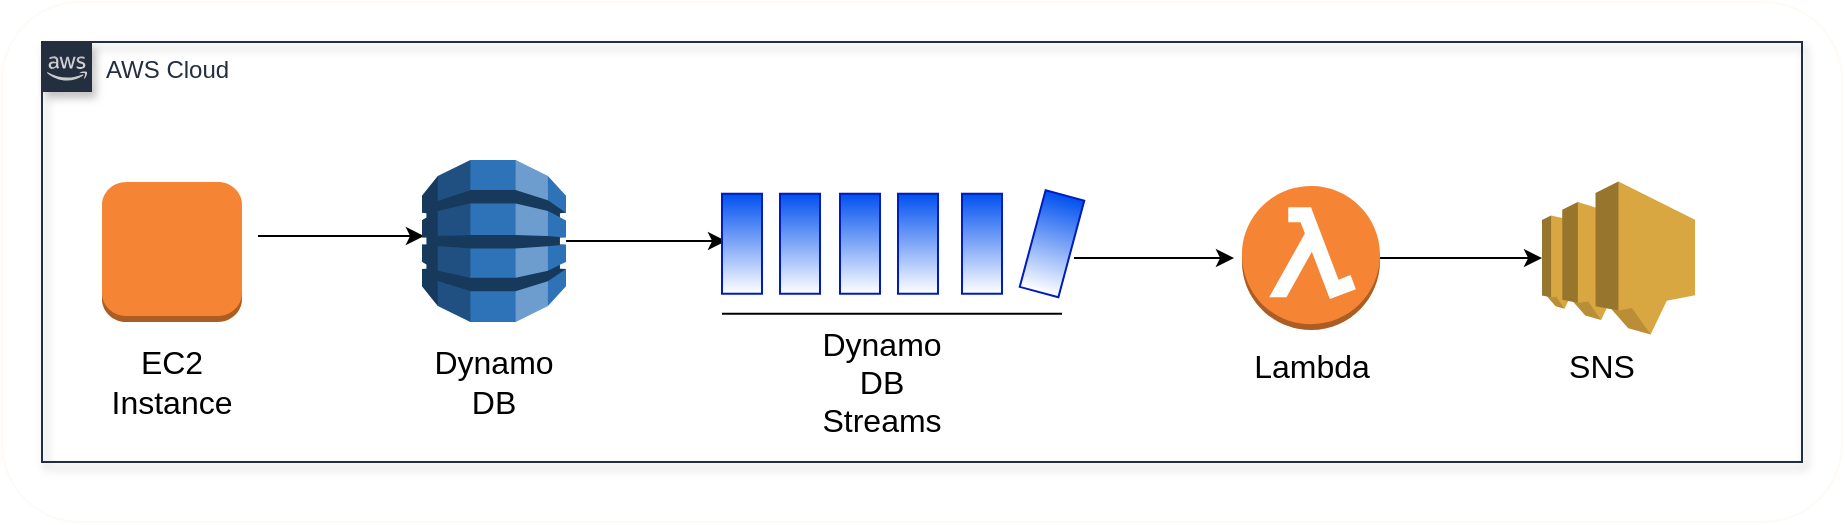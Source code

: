 <mxfile version="12.9.9" type="device"><diagram id="NvpqJBKRmjGPZKzPypbm" name="Page-1"><mxGraphModel dx="1055" dy="808" grid="1" gridSize="10" guides="1" tooltips="1" connect="1" arrows="1" fold="1" page="1" pageScale="1" pageWidth="1654" pageHeight="1169" math="0" shadow="0"><root><mxCell id="0"/><mxCell id="1" parent="0"/><mxCell id="_4w6U7FC3ZFWlDn2LjqE-124" value="" style="rounded=1;whiteSpace=wrap;html=1;shadow=0;strokeColor=#FFFAF5;strokeWidth=1;" parent="1" vertex="1"><mxGeometry x="400" y="150" width="920" height="260" as="geometry"/></mxCell><mxCell id="_4w6U7FC3ZFWlDn2LjqE-118" value="AWS Cloud" style="points=[[0,0],[0.25,0],[0.5,0],[0.75,0],[1,0],[1,0.25],[1,0.5],[1,0.75],[1,1],[0.75,1],[0.5,1],[0.25,1],[0,1],[0,0.75],[0,0.5],[0,0.25]];outlineConnect=0;gradientColor=none;html=1;whiteSpace=wrap;fontSize=12;fontStyle=0;shape=mxgraph.aws4.group;grIcon=mxgraph.aws4.group_aws_cloud_alt;strokeColor=#232F3E;fillColor=none;verticalAlign=top;align=left;spacingLeft=30;fontColor=#232F3E;dashed=0;shadow=1;" parent="1" vertex="1"><mxGeometry x="420" y="170" width="880" height="210" as="geometry"/></mxCell><mxCell id="_4w6U7FC3ZFWlDn2LjqE-116" style="edgeStyle=orthogonalEdgeStyle;rounded=0;orthogonalLoop=1;jettySize=auto;html=1;" parent="1" edge="1"><mxGeometry relative="1" as="geometry"><mxPoint x="528" y="267" as="sourcePoint"/><mxPoint x="611" y="267" as="targetPoint"/><Array as="points"><mxPoint x="570" y="267"/><mxPoint x="570" y="267"/></Array></mxGeometry></mxCell><mxCell id="uCfHoFMRH4mPBJ_yqWCe-8" value="" style="edgeStyle=orthogonalEdgeStyle;rounded=0;orthogonalLoop=1;jettySize=auto;html=1;fontSize=16;" parent="1" edge="1"><mxGeometry relative="1" as="geometry"><mxPoint x="1016" y="278" as="targetPoint"/><mxPoint x="936" y="278" as="sourcePoint"/></mxGeometry></mxCell><mxCell id="uCfHoFMRH4mPBJ_yqWCe-4" value="" style="outlineConnect=0;dashed=0;verticalLabelPosition=bottom;verticalAlign=top;align=center;html=1;shape=mxgraph.aws3.instance;fillColor=#F58534;gradientColor=none;strokeColor=#636260;fontSize=16;" parent="1" vertex="1"><mxGeometry x="450" y="240" width="70" height="70" as="geometry"/></mxCell><mxCell id="uCfHoFMRH4mPBJ_yqWCe-5" value="EC2 Instance" style="text;html=1;strokeColor=none;fillColor=none;align=center;verticalAlign=middle;whiteSpace=wrap;rounded=0;fontSize=16;" parent="1" vertex="1"><mxGeometry x="465" y="330" width="40" height="20" as="geometry"/></mxCell><mxCell id="uCfHoFMRH4mPBJ_yqWCe-11" value="" style="edgeStyle=orthogonalEdgeStyle;rounded=0;orthogonalLoop=1;jettySize=auto;html=1;fontSize=16;" parent="1" source="uCfHoFMRH4mPBJ_yqWCe-6" target="uCfHoFMRH4mPBJ_yqWCe-9" edge="1"><mxGeometry relative="1" as="geometry"/></mxCell><mxCell id="uCfHoFMRH4mPBJ_yqWCe-6" value="" style="outlineConnect=0;dashed=0;verticalLabelPosition=bottom;verticalAlign=top;align=center;html=1;shape=mxgraph.aws3.lambda_function;fillColor=#F58534;gradientColor=none;strokeColor=#636260;fontSize=16;" parent="1" vertex="1"><mxGeometry x="1020" y="242" width="69" height="72" as="geometry"/></mxCell><mxCell id="uCfHoFMRH4mPBJ_yqWCe-9" value="" style="outlineConnect=0;dashed=0;verticalLabelPosition=bottom;verticalAlign=top;align=center;html=1;shape=mxgraph.aws3.sns;fillColor=#D9A741;gradientColor=none;strokeColor=#636260;fontSize=16;" parent="1" vertex="1"><mxGeometry x="1170" y="239.75" width="76.5" height="76.5" as="geometry"/></mxCell><mxCell id="uCfHoFMRH4mPBJ_yqWCe-12" value="Lambda" style="text;html=1;strokeColor=none;fillColor=none;align=center;verticalAlign=middle;whiteSpace=wrap;rounded=0;fontSize=16;" parent="1" vertex="1"><mxGeometry x="1034.5" y="322" width="40" height="20" as="geometry"/></mxCell><mxCell id="uCfHoFMRH4mPBJ_yqWCe-13" value="SNS" style="text;html=1;strokeColor=none;fillColor=none;align=center;verticalAlign=middle;whiteSpace=wrap;rounded=0;fontSize=16;" parent="1" vertex="1"><mxGeometry x="1180" y="322" width="40" height="20" as="geometry"/></mxCell><mxCell id="WCLR6wqN9YYj4jgjk_ui-3" value="" style="edgeStyle=orthogonalEdgeStyle;rounded=0;orthogonalLoop=1;jettySize=auto;html=1;" edge="1" parent="1" source="WCLR6wqN9YYj4jgjk_ui-1"><mxGeometry relative="1" as="geometry"><mxPoint x="762" y="269.5" as="targetPoint"/></mxGeometry></mxCell><mxCell id="WCLR6wqN9YYj4jgjk_ui-1" value="" style="outlineConnect=0;dashed=0;verticalLabelPosition=bottom;verticalAlign=top;align=center;html=1;shape=mxgraph.aws3.dynamo_db;fillColor=#2E73B8;gradientColor=none;strokeColor=#1A1A1A;" vertex="1" parent="1"><mxGeometry x="610" y="229" width="72" height="81" as="geometry"/></mxCell><mxCell id="WCLR6wqN9YYj4jgjk_ui-11" value="" style="group" vertex="1" connectable="0" parent="1"><mxGeometry x="760" y="244.134" width="181.13" height="61.736" as="geometry"/></mxCell><mxCell id="WCLR6wqN9YYj4jgjk_ui-4" value="" style="rounded=0;whiteSpace=wrap;html=1;strokeColor=#001DBC;fillColor=#0050ef;fontColor=#ffffff;gradientColor=#ffffff;" vertex="1" parent="WCLR6wqN9YYj4jgjk_ui-11"><mxGeometry y="1.736" width="20" height="50" as="geometry"/></mxCell><mxCell id="WCLR6wqN9YYj4jgjk_ui-5" value="" style="rounded=0;whiteSpace=wrap;html=1;strokeColor=#001DBC;fillColor=#0050ef;fontColor=#ffffff;gradientColor=#ffffff;" vertex="1" parent="WCLR6wqN9YYj4jgjk_ui-11"><mxGeometry x="29" y="1.736" width="20" height="50" as="geometry"/></mxCell><mxCell id="WCLR6wqN9YYj4jgjk_ui-6" value="" style="rounded=0;whiteSpace=wrap;html=1;strokeColor=#001DBC;fillColor=#0050ef;fontColor=#ffffff;gradientColor=#ffffff;" vertex="1" parent="WCLR6wqN9YYj4jgjk_ui-11"><mxGeometry x="59" y="1.736" width="20" height="50" as="geometry"/></mxCell><mxCell id="WCLR6wqN9YYj4jgjk_ui-7" value="" style="rounded=0;whiteSpace=wrap;html=1;strokeColor=#001DBC;fillColor=#0050ef;fontColor=#ffffff;gradientColor=#ffffff;" vertex="1" parent="WCLR6wqN9YYj4jgjk_ui-11"><mxGeometry x="88" y="1.736" width="20" height="50" as="geometry"/></mxCell><mxCell id="WCLR6wqN9YYj4jgjk_ui-8" value="" style="rounded=0;whiteSpace=wrap;html=1;strokeColor=#001DBC;fillColor=#0050ef;fontColor=#ffffff;gradientColor=#ffffff;" vertex="1" parent="WCLR6wqN9YYj4jgjk_ui-11"><mxGeometry x="120" y="1.736" width="20" height="50" as="geometry"/></mxCell><mxCell id="WCLR6wqN9YYj4jgjk_ui-9" value="" style="rounded=0;whiteSpace=wrap;html=1;strokeColor=#001DBC;fillColor=#0050ef;fontColor=#ffffff;gradientColor=#ffffff;rotation=15;" vertex="1" parent="WCLR6wqN9YYj4jgjk_ui-11"><mxGeometry x="155" y="1.736" width="20" height="50" as="geometry"/></mxCell><mxCell id="WCLR6wqN9YYj4jgjk_ui-10" value="" style="endArrow=none;html=1;" edge="1" parent="WCLR6wqN9YYj4jgjk_ui-11"><mxGeometry width="50" height="50" relative="1" as="geometry"><mxPoint y="61.736" as="sourcePoint"/><mxPoint x="170" y="61.736" as="targetPoint"/></mxGeometry></mxCell><mxCell id="WCLR6wqN9YYj4jgjk_ui-12" value="Dynamo DB" style="text;html=1;strokeColor=none;fillColor=none;align=center;verticalAlign=middle;whiteSpace=wrap;rounded=0;fontSize=16;" vertex="1" parent="1"><mxGeometry x="626" y="330" width="40" height="20" as="geometry"/></mxCell><mxCell id="WCLR6wqN9YYj4jgjk_ui-13" value="Dynamo DB Streams" style="text;html=1;strokeColor=none;fillColor=none;align=center;verticalAlign=middle;whiteSpace=wrap;rounded=0;fontSize=16;" vertex="1" parent="1"><mxGeometry x="820" y="330" width="40" height="20" as="geometry"/></mxCell></root></mxGraphModel></diagram></mxfile>